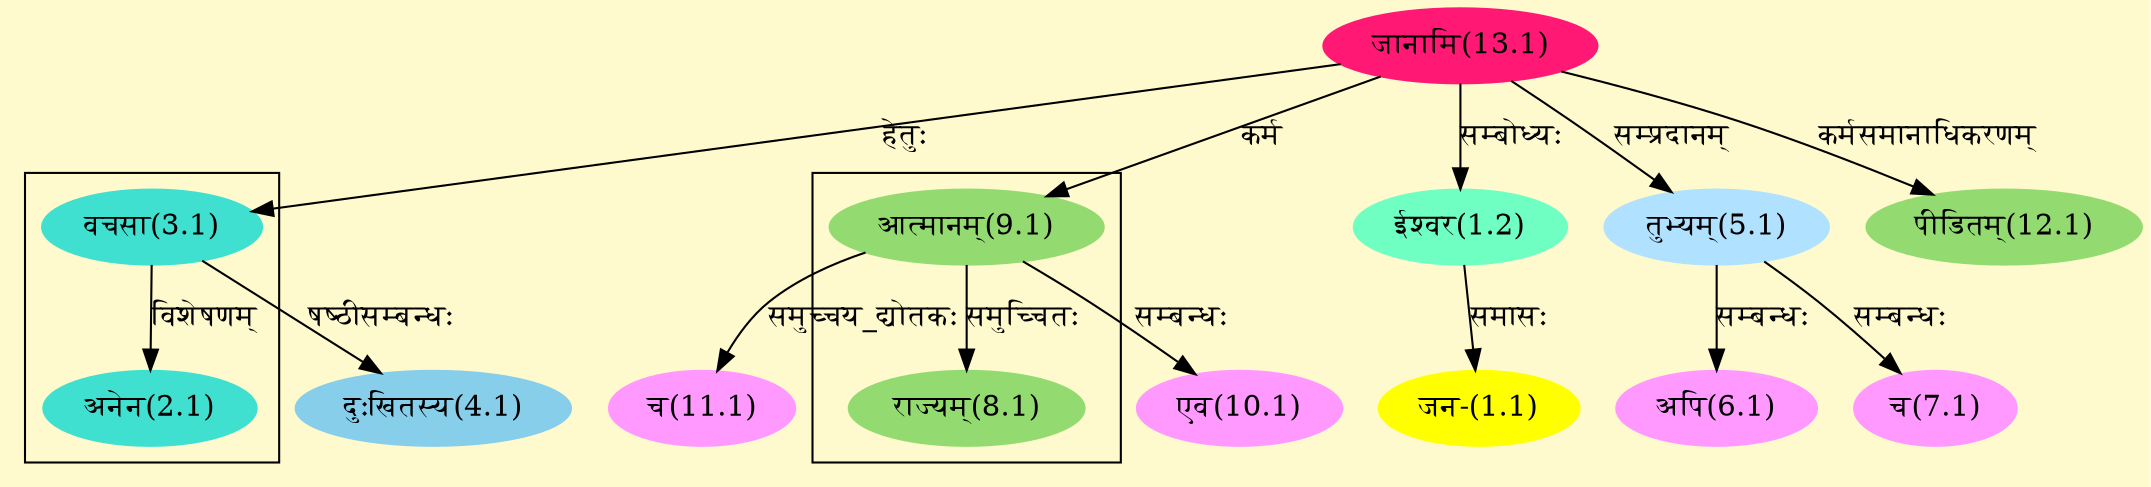 digraph G{
rankdir=BT;
 compound=true;
 bgcolor="lemonchiffon1";

subgraph cluster_1{
Node2_1 [style=filled, color="#40E0D0" label = "अनेन(2.1)"]
Node3_1 [style=filled, color="#40E0D0" label = "वचसा(3.1)"]

}

subgraph cluster_2{
Node8_1 [style=filled, color="#93DB70" label = "राज्यम्(8.1)"]
Node9_1 [style=filled, color="#93DB70" label = "आत्मानम्(9.1)"]

}
Node1_1 [style=filled, color="#FFFF00" label = "जन-(1.1)"]
Node1_2 [style=filled, color="#6FFFC3" label = "ईश्वर(1.2)"]
Node13_1 [style=filled, color="#FF1975" label = "जानामि(13.1)"]
Node3_1 [style=filled, color="#40E0D0" label = "वचसा(3.1)"]
Node4_1 [style=filled, color="#87CEEB" label = "दुःखितस्य(4.1)"]
Node5_1 [style=filled, color="#B0E2FF" label = "तुभ्यम्(5.1)"]
Node6_1 [style=filled, color="#FF99FF" label = "अपि(6.1)"]
Node7_1 [style=filled, color="#FF99FF" label = "च(7.1)"]
Node9_1 [style=filled, color="#93DB70" label = "आत्मानम्(9.1)"]
Node10_1 [style=filled, color="#FF99FF" label = "एव(10.1)"]
Node11_1 [style=filled, color="#FF99FF" label = "च(11.1)"]
Node12_1 [style=filled, color="#93DB70" label = "पीडितम्(12.1)"]
/* Start of Relations section */

Node1_1 -> Node1_2 [  label="समासः"  dir="back" ]
Node1_2 -> Node13_1 [  label="सम्बोध्यः"  dir="back" ]
Node2_1 -> Node3_1 [  label="विशेषणम्"  dir="back" ]
Node3_1 -> Node13_1 [  label="हेतुः"  dir="back" ]
Node4_1 -> Node3_1 [  label="षष्ठीसम्बन्धः"  dir="back" ]
Node5_1 -> Node13_1 [  label="सम्प्रदानम्"  dir="back" ]
Node6_1 -> Node5_1 [  label="सम्बन्धः"  dir="back" ]
Node7_1 -> Node5_1 [  label="सम्बन्धः"  dir="back" ]
Node8_1 -> Node9_1 [  label="समुच्चितः"  dir="back" ]
Node9_1 -> Node13_1 [  label="कर्म"  dir="back" ]
Node10_1 -> Node9_1 [  label="सम्बन्धः"  dir="back" ]
Node11_1 -> Node9_1 [  label="समुच्चय_द्योतकः"  dir="back" ]
Node12_1 -> Node13_1 [  label="कर्मसमानाधिकरणम्"  dir="back" ]
}
